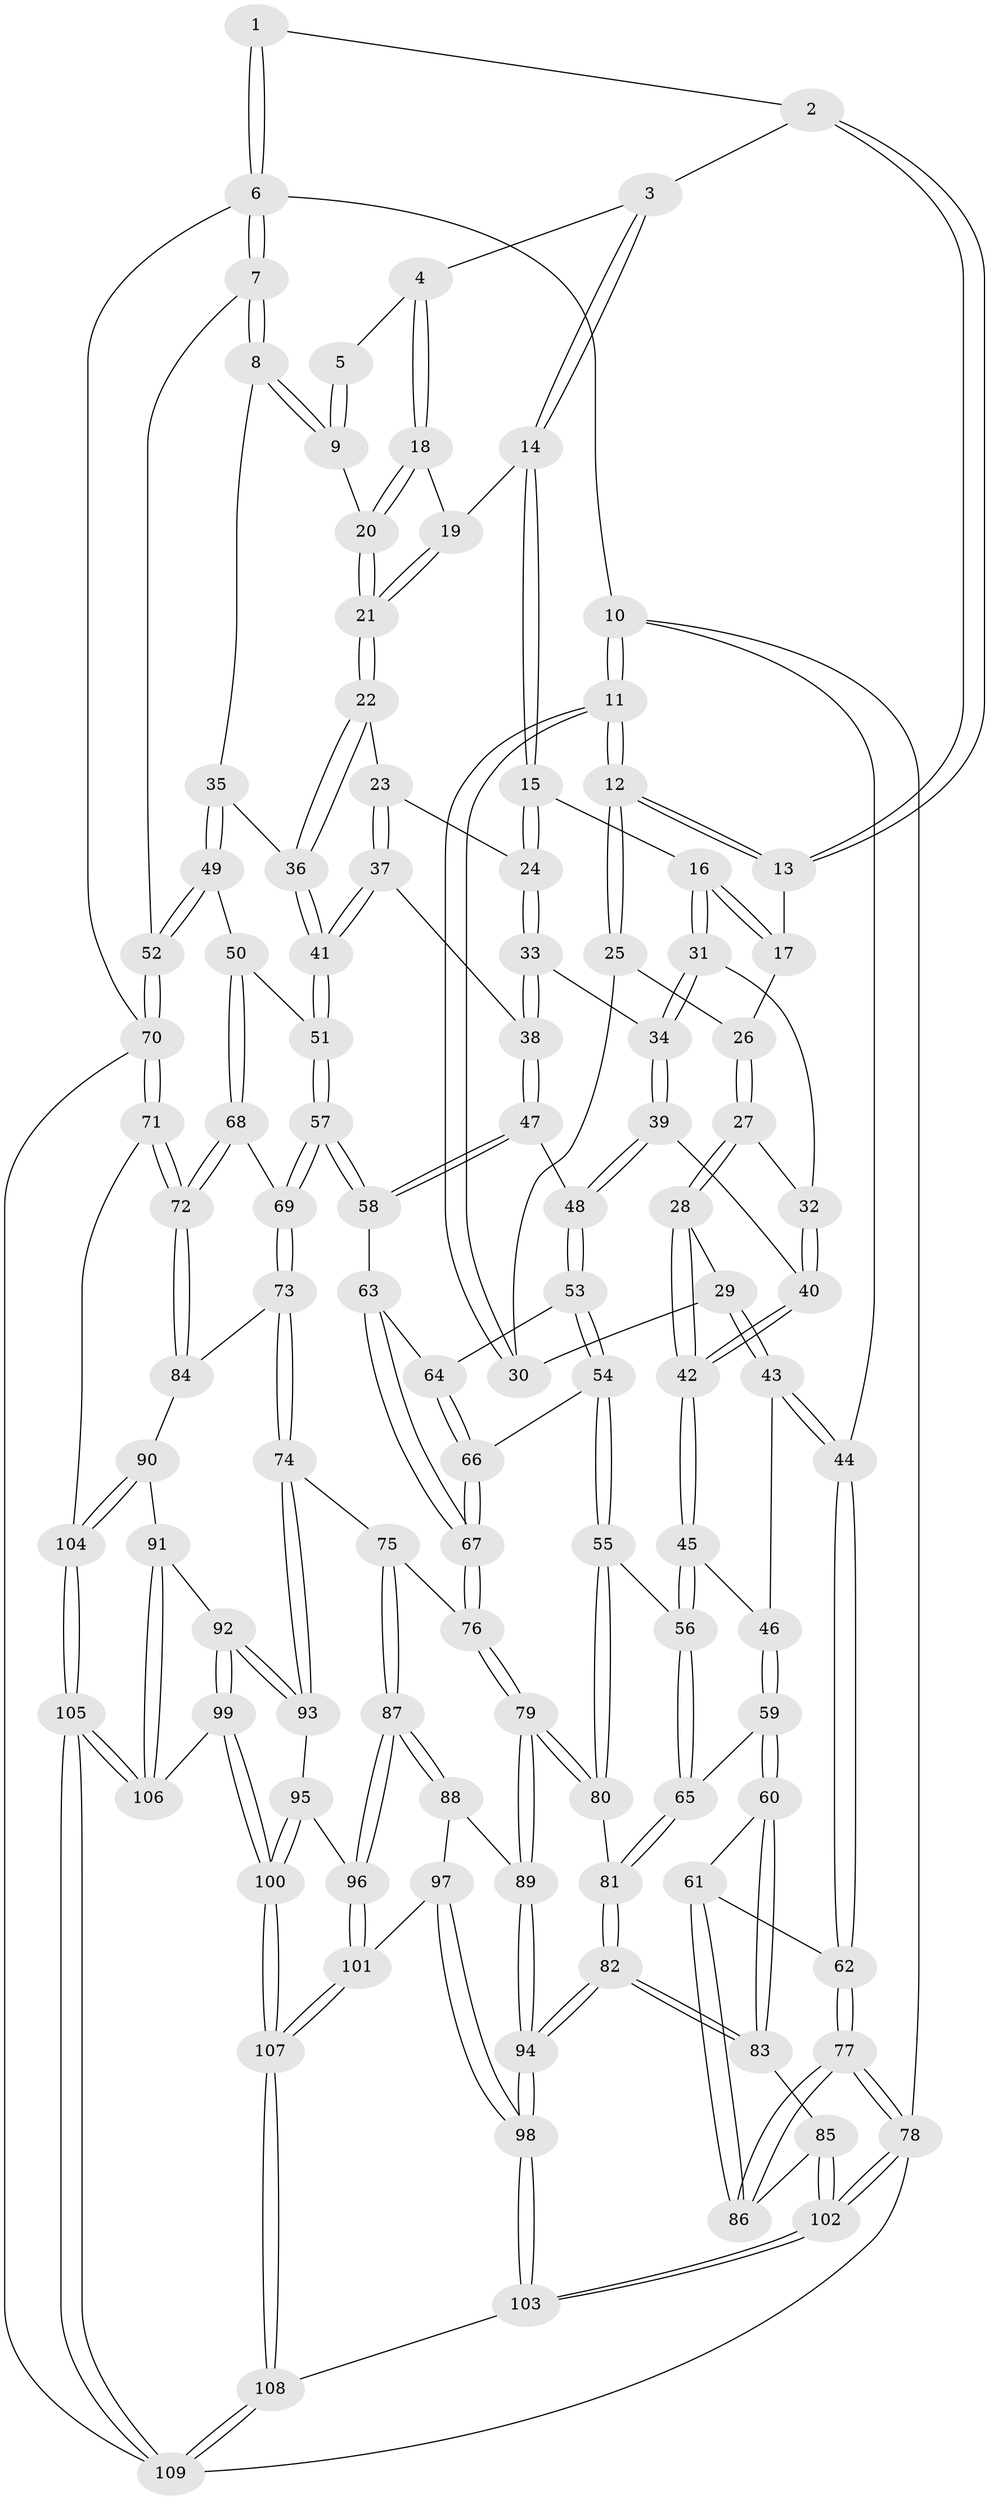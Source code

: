 // Generated by graph-tools (version 1.1) at 2025/50/03/09/25 03:50:59]
// undirected, 109 vertices, 269 edges
graph export_dot {
graph [start="1"]
  node [color=gray90,style=filled];
  1 [pos="+0.8200776347188556+0"];
  2 [pos="+0.6348438762740739+0"];
  3 [pos="+0.6639362435412225+0"];
  4 [pos="+0.7561432771804547+0.06725310054696015"];
  5 [pos="+0.8044607113469596+0.034485403650040256"];
  6 [pos="+1+0"];
  7 [pos="+1+0.02660910266557079"];
  8 [pos="+1+0.11834604773600178"];
  9 [pos="+0.9069496092136228+0.13513973149247357"];
  10 [pos="+0+0"];
  11 [pos="+0+0"];
  12 [pos="+0+0"];
  13 [pos="+0.44658764078192026+0"];
  14 [pos="+0.6443778745720485+0.11232284360734196"];
  15 [pos="+0.590958690288964+0.143640397518869"];
  16 [pos="+0.4373231003908111+0.07492806631976993"];
  17 [pos="+0.43041990898108756+0.05006144516806802"];
  18 [pos="+0.7565188235406995+0.0701134251170693"];
  19 [pos="+0.6687851221800749+0.12316552354343234"];
  20 [pos="+0.8187055307984946+0.16580298547629466"];
  21 [pos="+0.7691198549609007+0.2106983434749136"];
  22 [pos="+0.7644362431240505+0.22454616322877174"];
  23 [pos="+0.6359416956801168+0.22699928723689938"];
  24 [pos="+0.5946264415865892+0.2043856906238551"];
  25 [pos="+0.1755532758881407+0.08466453745702551"];
  26 [pos="+0.2026179824230017+0.11306369868050764"];
  27 [pos="+0.23137058756211454+0.23505204453251444"];
  28 [pos="+0.22497515953384603+0.24589743330449254"];
  29 [pos="+0.11315222167246335+0.26970422339820654"];
  30 [pos="+0.09170155085233968+0.20936774577345144"];
  31 [pos="+0.4089571621310998+0.18707493786364948"];
  32 [pos="+0.36949518745379195+0.21092388424594885"];
  33 [pos="+0.5277300237050803+0.28705370966267685"];
  34 [pos="+0.46359810292503834+0.25015466829794725"];
  35 [pos="+0.853697740738204+0.3283508081728636"];
  36 [pos="+0.7663212473577229+0.27838013397649847"];
  37 [pos="+0.6487448956947757+0.3518466892230172"];
  38 [pos="+0.5530600587029777+0.35649862695980333"];
  39 [pos="+0.38804773920601043+0.38174919770497734"];
  40 [pos="+0.36252788698670446+0.37417782244848075"];
  41 [pos="+0.6976482520425401+0.36270715931432446"];
  42 [pos="+0.26335357117370833+0.39169022702819495"];
  43 [pos="+0.03131394511013555+0.3376149451291531"];
  44 [pos="+0+0.38599871877787734"];
  45 [pos="+0.26004346243605153+0.3976851390322013"];
  46 [pos="+0.17207464669121622+0.41580777257626916"];
  47 [pos="+0.5347229774684743+0.38726206725056683"];
  48 [pos="+0.417245690962572+0.40352155751652496"];
  49 [pos="+0.8911305491378058+0.382997854705314"];
  50 [pos="+0.8226628627523745+0.4671564388839693"];
  51 [pos="+0.706581143595108+0.3888029640322914"];
  52 [pos="+1+0.38635867050188294"];
  53 [pos="+0.4115132495053669+0.46232717584282557"];
  54 [pos="+0.3362107995039652+0.5660857047975631"];
  55 [pos="+0.328918910627503+0.5661727695938723"];
  56 [pos="+0.2891525974911692+0.5562596850398875"];
  57 [pos="+0.6359433174136998+0.5592961055836763"];
  58 [pos="+0.5509934217353413+0.47931510858822524"];
  59 [pos="+0.09637987862197148+0.5677757518252605"];
  60 [pos="+0.04968001169388629+0.5789653592798831"];
  61 [pos="+0.04610380723642677+0.5785455272519054"];
  62 [pos="+0+0.5168205422039787"];
  63 [pos="+0.4950702609034736+0.5075715201386832"];
  64 [pos="+0.46523402631269833+0.4969211502361343"];
  65 [pos="+0.23418920256357062+0.5878510282532533"];
  66 [pos="+0.3668830499607969+0.5802950594244003"];
  67 [pos="+0.43932823642557134+0.6207322635062463"];
  68 [pos="+0.8251160581086101+0.5144484237281712"];
  69 [pos="+0.6436460202434574+0.5814646872791394"];
  70 [pos="+1+0.7338244478140805"];
  71 [pos="+1+0.7338424659272786"];
  72 [pos="+0.9783252191263695+0.6782876013258017"];
  73 [pos="+0.6347495348786599+0.6320381108597307"];
  74 [pos="+0.6191138392417203+0.6551515859862476"];
  75 [pos="+0.4622346530999549+0.6423420043524254"];
  76 [pos="+0.45178249350438265+0.636396797891337"];
  77 [pos="+0+0.7426514167430015"];
  78 [pos="+0+1"];
  79 [pos="+0.350860731593282+0.7409826420184602"];
  80 [pos="+0.33074955416945145+0.7245874790227768"];
  81 [pos="+0.23026697941138863+0.7123199055878691"];
  82 [pos="+0.19603760608719556+0.7622949314445324"];
  83 [pos="+0.1486571571548041+0.7534594085616012"];
  84 [pos="+0.7401841747449693+0.6545332455157831"];
  85 [pos="+0.0812212647728614+0.7900397122994537"];
  86 [pos="+0.045716256890797745+0.7497109001162214"];
  87 [pos="+0.45173760266977925+0.7938125144336978"];
  88 [pos="+0.40310840300569695+0.7825590716254309"];
  89 [pos="+0.35398461211131926+0.7529408677279167"];
  90 [pos="+0.7789796870527453+0.7893853672180667"];
  91 [pos="+0.7337809979191166+0.7956568517393512"];
  92 [pos="+0.672192738100726+0.7812355740571294"];
  93 [pos="+0.6232125871853796+0.7094186271562657"];
  94 [pos="+0.2513654667692848+0.8872008713457715"];
  95 [pos="+0.5879933459894326+0.7410588349686684"];
  96 [pos="+0.4618270830008859+0.804932173488224"];
  97 [pos="+0.3706348186098903+0.8332347866493831"];
  98 [pos="+0.25598229645995374+0.9540076769343654"];
  99 [pos="+0.6314413176431658+0.9051658572155787"];
  100 [pos="+0.51701814885258+0.9603611700195155"];
  101 [pos="+0.46820605095423007+0.8582127425918428"];
  102 [pos="+0+1"];
  103 [pos="+0.2480233923201684+1"];
  104 [pos="+0.9812968207535062+0.7796715106328466"];
  105 [pos="+0.7877898497043163+0.994033732399409"];
  106 [pos="+0.754133052518899+0.9631527726748598"];
  107 [pos="+0.4882879638979839+0.9804883461648759"];
  108 [pos="+0.39308395457208645+1"];
  109 [pos="+0.7780347861159063+1"];
  1 -- 2;
  1 -- 6;
  1 -- 6;
  2 -- 3;
  2 -- 13;
  2 -- 13;
  3 -- 4;
  3 -- 14;
  3 -- 14;
  4 -- 5;
  4 -- 18;
  4 -- 18;
  5 -- 9;
  5 -- 9;
  6 -- 7;
  6 -- 7;
  6 -- 10;
  6 -- 70;
  7 -- 8;
  7 -- 8;
  7 -- 52;
  8 -- 9;
  8 -- 9;
  8 -- 35;
  9 -- 20;
  10 -- 11;
  10 -- 11;
  10 -- 44;
  10 -- 78;
  11 -- 12;
  11 -- 12;
  11 -- 30;
  11 -- 30;
  12 -- 13;
  12 -- 13;
  12 -- 25;
  12 -- 25;
  13 -- 17;
  14 -- 15;
  14 -- 15;
  14 -- 19;
  15 -- 16;
  15 -- 24;
  15 -- 24;
  16 -- 17;
  16 -- 17;
  16 -- 31;
  16 -- 31;
  17 -- 26;
  18 -- 19;
  18 -- 20;
  18 -- 20;
  19 -- 21;
  19 -- 21;
  20 -- 21;
  20 -- 21;
  21 -- 22;
  21 -- 22;
  22 -- 23;
  22 -- 36;
  22 -- 36;
  23 -- 24;
  23 -- 37;
  23 -- 37;
  24 -- 33;
  24 -- 33;
  25 -- 26;
  25 -- 30;
  26 -- 27;
  26 -- 27;
  27 -- 28;
  27 -- 28;
  27 -- 32;
  28 -- 29;
  28 -- 42;
  28 -- 42;
  29 -- 30;
  29 -- 43;
  29 -- 43;
  31 -- 32;
  31 -- 34;
  31 -- 34;
  32 -- 40;
  32 -- 40;
  33 -- 34;
  33 -- 38;
  33 -- 38;
  34 -- 39;
  34 -- 39;
  35 -- 36;
  35 -- 49;
  35 -- 49;
  36 -- 41;
  36 -- 41;
  37 -- 38;
  37 -- 41;
  37 -- 41;
  38 -- 47;
  38 -- 47;
  39 -- 40;
  39 -- 48;
  39 -- 48;
  40 -- 42;
  40 -- 42;
  41 -- 51;
  41 -- 51;
  42 -- 45;
  42 -- 45;
  43 -- 44;
  43 -- 44;
  43 -- 46;
  44 -- 62;
  44 -- 62;
  45 -- 46;
  45 -- 56;
  45 -- 56;
  46 -- 59;
  46 -- 59;
  47 -- 48;
  47 -- 58;
  47 -- 58;
  48 -- 53;
  48 -- 53;
  49 -- 50;
  49 -- 52;
  49 -- 52;
  50 -- 51;
  50 -- 68;
  50 -- 68;
  51 -- 57;
  51 -- 57;
  52 -- 70;
  52 -- 70;
  53 -- 54;
  53 -- 54;
  53 -- 64;
  54 -- 55;
  54 -- 55;
  54 -- 66;
  55 -- 56;
  55 -- 80;
  55 -- 80;
  56 -- 65;
  56 -- 65;
  57 -- 58;
  57 -- 58;
  57 -- 69;
  57 -- 69;
  58 -- 63;
  59 -- 60;
  59 -- 60;
  59 -- 65;
  60 -- 61;
  60 -- 83;
  60 -- 83;
  61 -- 62;
  61 -- 86;
  61 -- 86;
  62 -- 77;
  62 -- 77;
  63 -- 64;
  63 -- 67;
  63 -- 67;
  64 -- 66;
  64 -- 66;
  65 -- 81;
  65 -- 81;
  66 -- 67;
  66 -- 67;
  67 -- 76;
  67 -- 76;
  68 -- 69;
  68 -- 72;
  68 -- 72;
  69 -- 73;
  69 -- 73;
  70 -- 71;
  70 -- 71;
  70 -- 109;
  71 -- 72;
  71 -- 72;
  71 -- 104;
  72 -- 84;
  72 -- 84;
  73 -- 74;
  73 -- 74;
  73 -- 84;
  74 -- 75;
  74 -- 93;
  74 -- 93;
  75 -- 76;
  75 -- 87;
  75 -- 87;
  76 -- 79;
  76 -- 79;
  77 -- 78;
  77 -- 78;
  77 -- 86;
  77 -- 86;
  78 -- 102;
  78 -- 102;
  78 -- 109;
  79 -- 80;
  79 -- 80;
  79 -- 89;
  79 -- 89;
  80 -- 81;
  81 -- 82;
  81 -- 82;
  82 -- 83;
  82 -- 83;
  82 -- 94;
  82 -- 94;
  83 -- 85;
  84 -- 90;
  85 -- 86;
  85 -- 102;
  85 -- 102;
  87 -- 88;
  87 -- 88;
  87 -- 96;
  87 -- 96;
  88 -- 89;
  88 -- 97;
  89 -- 94;
  89 -- 94;
  90 -- 91;
  90 -- 104;
  90 -- 104;
  91 -- 92;
  91 -- 106;
  91 -- 106;
  92 -- 93;
  92 -- 93;
  92 -- 99;
  92 -- 99;
  93 -- 95;
  94 -- 98;
  94 -- 98;
  95 -- 96;
  95 -- 100;
  95 -- 100;
  96 -- 101;
  96 -- 101;
  97 -- 98;
  97 -- 98;
  97 -- 101;
  98 -- 103;
  98 -- 103;
  99 -- 100;
  99 -- 100;
  99 -- 106;
  100 -- 107;
  100 -- 107;
  101 -- 107;
  101 -- 107;
  102 -- 103;
  102 -- 103;
  103 -- 108;
  104 -- 105;
  104 -- 105;
  105 -- 106;
  105 -- 106;
  105 -- 109;
  105 -- 109;
  107 -- 108;
  107 -- 108;
  108 -- 109;
  108 -- 109;
}
